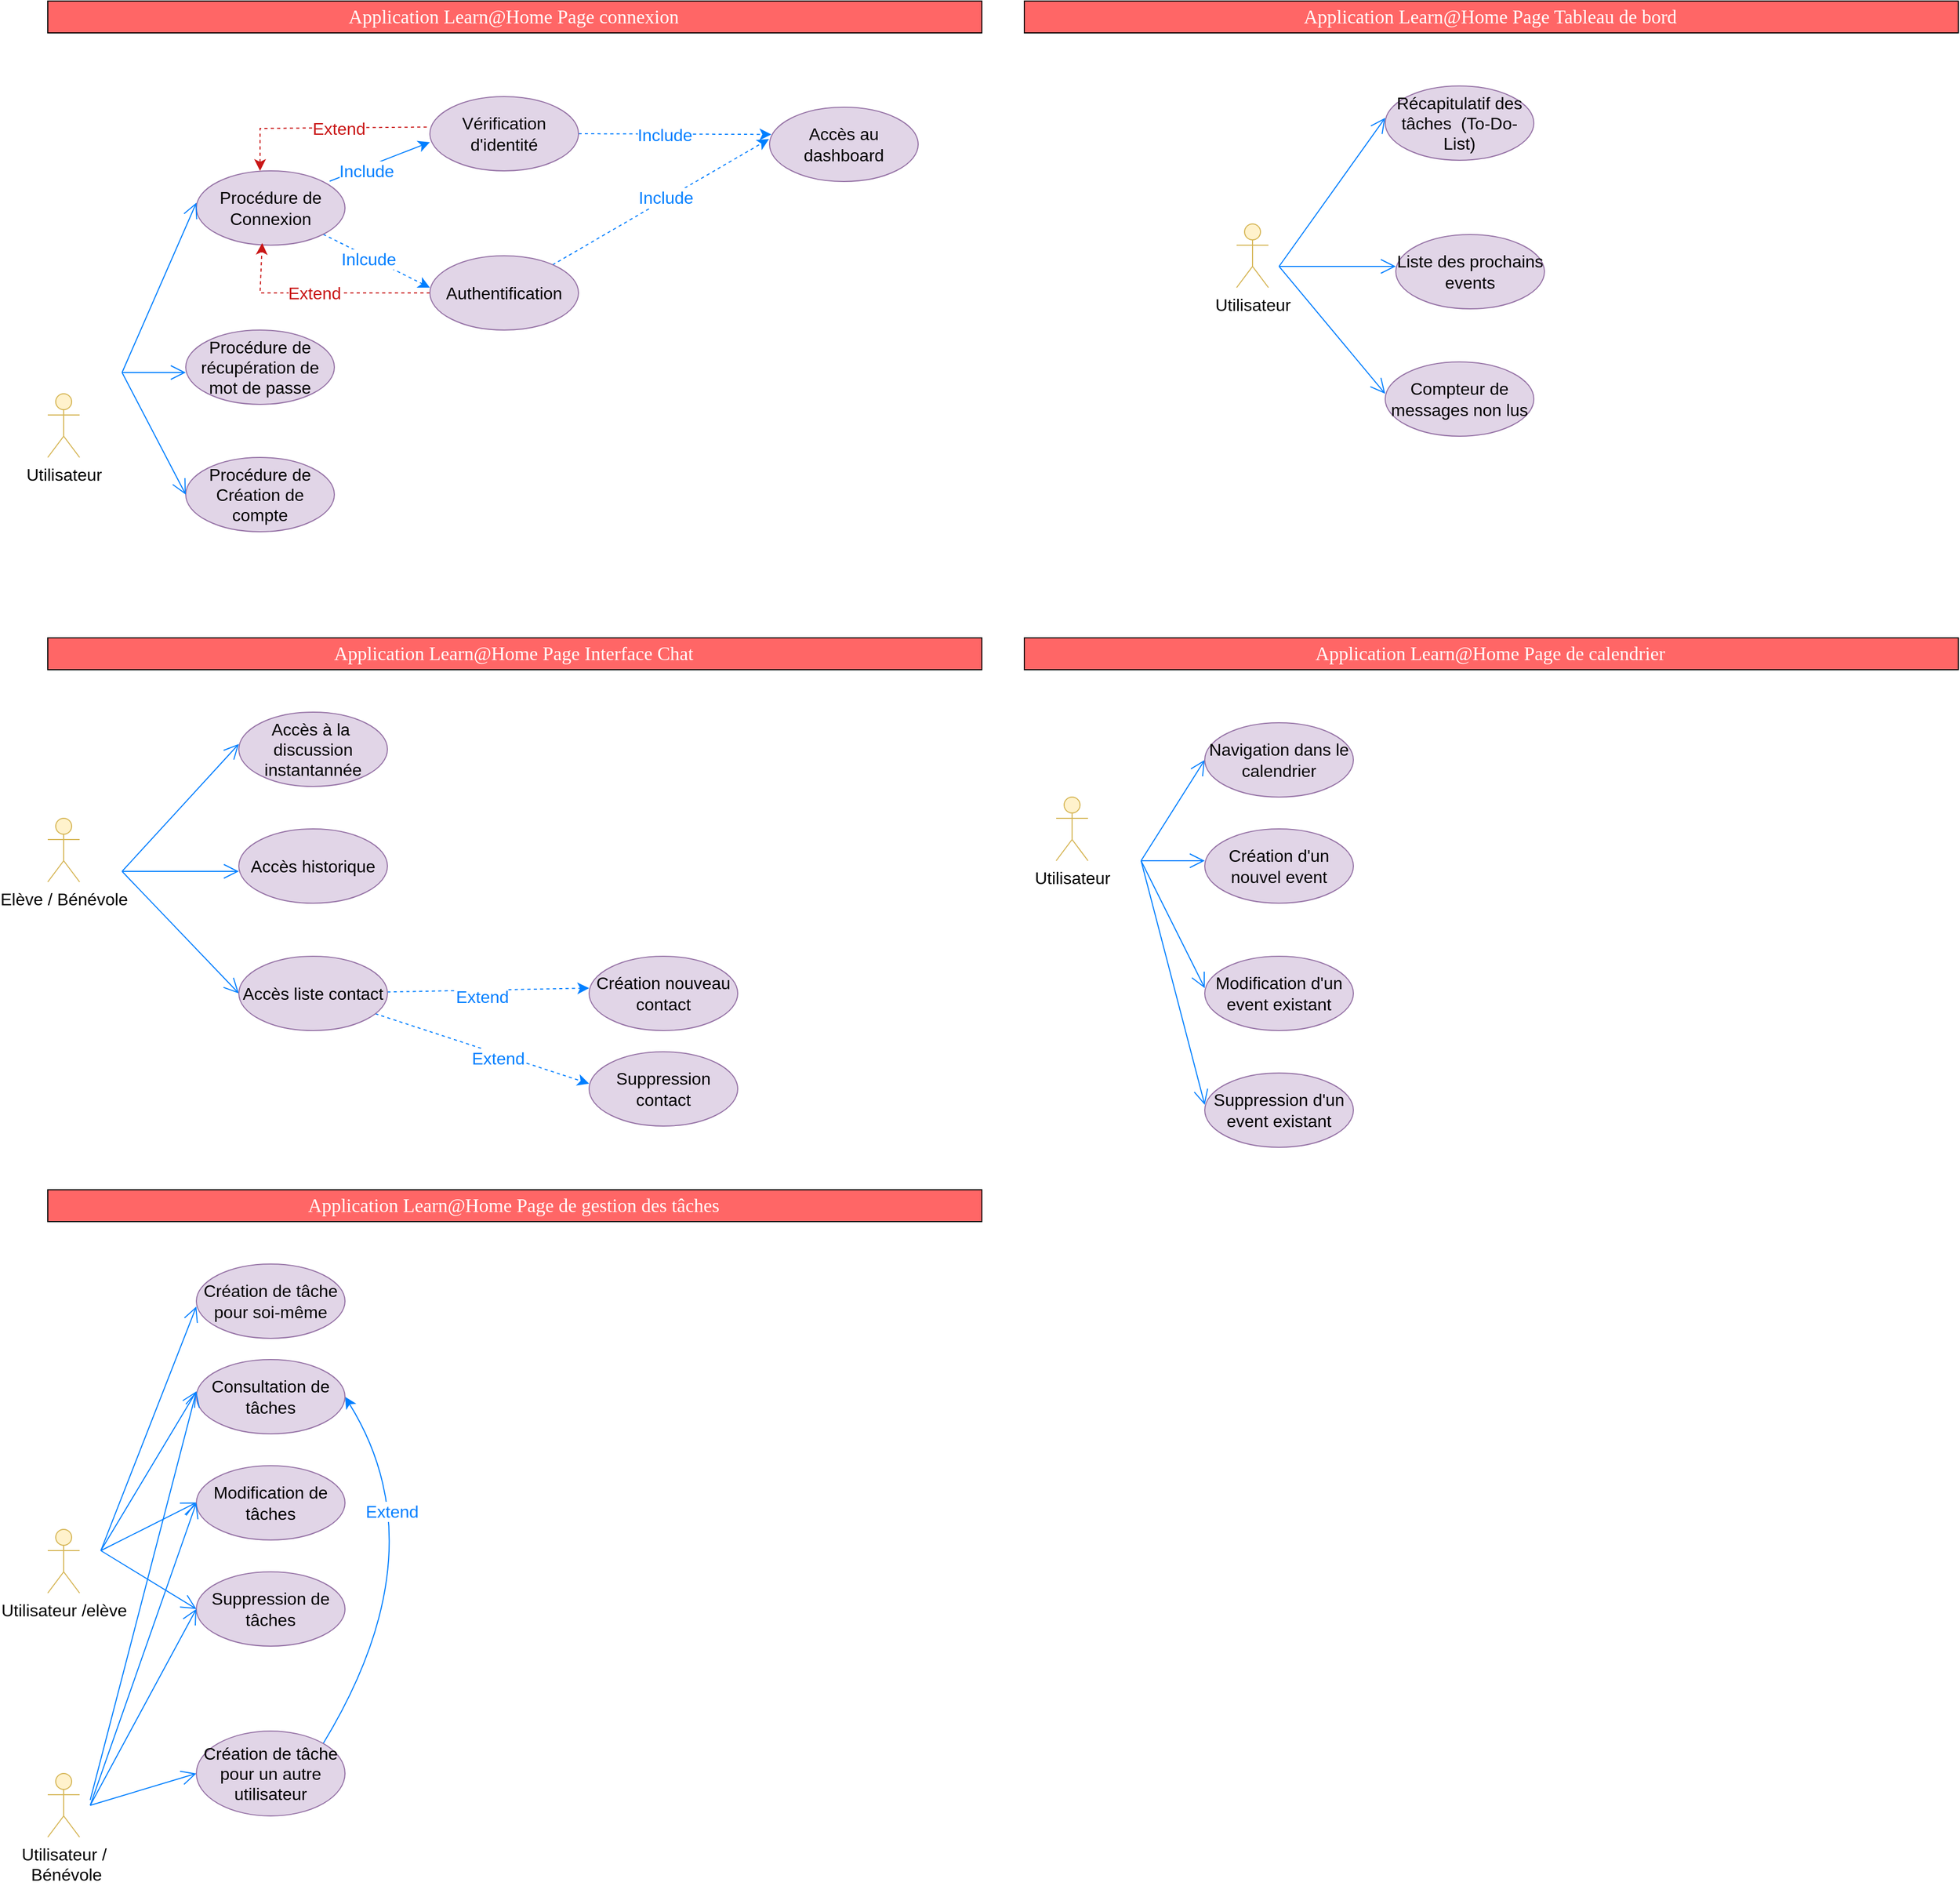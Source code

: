 <mxfile version="22.1.15" type="github">
  <diagram name="Page-1" id="1zsd9Qe-w-mNB6tBP4gk">
    <mxGraphModel dx="4207" dy="4542" grid="1" gridSize="10" guides="1" tooltips="1" connect="1" arrows="1" fold="1" page="0" pageScale="1" pageWidth="827" pageHeight="1169" math="0" shadow="0">
      <root>
        <mxCell id="0" />
        <mxCell id="1" parent="0" />
        <mxCell id="kUKV6NQQhQ4EJnf8gUJz-1" value="Utilisateur&lt;br&gt;" style="shape=umlActor;verticalLabelPosition=bottom;verticalAlign=top;html=1;fontSize=16;fillColor=#fff2cc;strokeColor=#d6b656;" parent="1" vertex="1">
          <mxGeometry x="-1480" y="-2630" width="30" height="60" as="geometry" />
        </mxCell>
        <mxCell id="kUKV6NQQhQ4EJnf8gUJz-37" value="Application Learn@Home Page connexion" style="text;strokeColor=default;fillColor=#FF6666;align=center;verticalAlign=top;rounded=0;fontSize=18;labelBackgroundColor=none;labelBorderColor=none;spacingTop=0;whiteSpace=wrap;html=1;fontFamily=Times New Roman;spacing=0;spacingRight=2;fontColor=#FFFFFF;" parent="1" vertex="1">
          <mxGeometry x="-1480" y="-3000" width="880" height="30" as="geometry" />
        </mxCell>
        <mxCell id="kUKV6NQQhQ4EJnf8gUJz-224" style="edgeStyle=none;curved=1;rounded=0;orthogonalLoop=1;jettySize=auto;html=1;fontSize=12;startSize=8;endSize=8;exitX=0.897;exitY=0.139;exitDx=0;exitDy=0;exitPerimeter=0;fillColor=#dae8fc;strokeColor=#007FFF;" parent="1" source="kUKV6NQQhQ4EJnf8gUJz-39" edge="1">
          <mxGeometry relative="1" as="geometry">
            <mxPoint x="-1120" y="-2867.06" as="targetPoint" />
            <mxPoint x="-1209.891" y="-2839.997" as="sourcePoint" />
          </mxGeometry>
        </mxCell>
        <mxCell id="kUKV6NQQhQ4EJnf8gUJz-226" value="&lt;font color=&quot;#007fff&quot;&gt;Include&lt;/font&gt;" style="edgeLabel;html=1;align=center;verticalAlign=middle;resizable=0;points=[];fontSize=16;" parent="kUKV6NQQhQ4EJnf8gUJz-224" vertex="1" connectable="0">
          <mxGeometry x="-0.311" y="-3" relative="1" as="geometry">
            <mxPoint as="offset" />
          </mxGeometry>
        </mxCell>
        <mxCell id="kUKV6NQQhQ4EJnf8gUJz-227" style="edgeStyle=none;curved=1;rounded=0;orthogonalLoop=1;jettySize=auto;html=1;fontSize=12;startSize=8;endSize=8;fillColor=#dae8fc;strokeColor=#007FFF;dashed=1;" parent="1" source="kUKV6NQQhQ4EJnf8gUJz-39" edge="1">
          <mxGeometry relative="1" as="geometry">
            <mxPoint x="-1120" y="-2730" as="targetPoint" />
          </mxGeometry>
        </mxCell>
        <mxCell id="kUKV6NQQhQ4EJnf8gUJz-229" value="&lt;font color=&quot;#007fff&quot;&gt;Inlcude&lt;/font&gt;" style="edgeLabel;html=1;align=center;verticalAlign=middle;resizable=0;points=[];fontSize=16;" parent="kUKV6NQQhQ4EJnf8gUJz-227" vertex="1" connectable="0">
          <mxGeometry x="-0.138" y="-2" relative="1" as="geometry">
            <mxPoint as="offset" />
          </mxGeometry>
        </mxCell>
        <mxCell id="kUKV6NQQhQ4EJnf8gUJz-39" value="Procédure de Connexion" style="ellipse;whiteSpace=wrap;html=1;fontSize=16;fillColor=#e1d5e7;strokeColor=#9673a6;" parent="1" vertex="1">
          <mxGeometry x="-1340" y="-2840" width="140" height="70" as="geometry" />
        </mxCell>
        <mxCell id="kUKV6NQQhQ4EJnf8gUJz-74" value="Procédure de récupération de mot de passe" style="ellipse;whiteSpace=wrap;html=1;fontSize=16;fillColor=#e1d5e7;strokeColor=#9673a6;" parent="1" vertex="1">
          <mxGeometry x="-1350" y="-2690" width="140" height="70" as="geometry" />
        </mxCell>
        <mxCell id="kUKV6NQQhQ4EJnf8gUJz-86" value="Procédure de Création de compte" style="ellipse;whiteSpace=wrap;html=1;fontSize=16;fillColor=#e1d5e7;strokeColor=#9673a6;" parent="1" vertex="1">
          <mxGeometry x="-1350" y="-2570" width="140" height="70" as="geometry" />
        </mxCell>
        <mxCell id="kUKV6NQQhQ4EJnf8gUJz-95" value="Application Learn@Home Page Tableau de bord" style="text;strokeColor=default;fillColor=#FF6666;align=center;verticalAlign=top;rounded=0;fontSize=18;labelBackgroundColor=none;labelBorderColor=none;spacingTop=0;whiteSpace=wrap;html=1;fontFamily=Times New Roman;spacing=0;spacingRight=2;fontColor=#FFFFFF;" parent="1" vertex="1">
          <mxGeometry x="-560" y="-3000" width="880" height="30" as="geometry" />
        </mxCell>
        <mxCell id="kUKV6NQQhQ4EJnf8gUJz-96" value="Utilisateur&lt;br&gt;" style="shape=umlActor;verticalLabelPosition=bottom;verticalAlign=top;html=1;fontSize=16;fillColor=#fff2cc;strokeColor=#d6b656;" parent="1" vertex="1">
          <mxGeometry x="-360" y="-2790" width="30" height="60" as="geometry" />
        </mxCell>
        <mxCell id="kUKV6NQQhQ4EJnf8gUJz-97" value="Récapitulatif des tâches&amp;nbsp; (To-Do-List)" style="ellipse;whiteSpace=wrap;html=1;fontSize=16;fillColor=#e1d5e7;strokeColor=#9673a6;" parent="1" vertex="1">
          <mxGeometry x="-220" y="-2920" width="140" height="70" as="geometry" />
        </mxCell>
        <mxCell id="kUKV6NQQhQ4EJnf8gUJz-98" value="Liste des prochains events" style="ellipse;whiteSpace=wrap;html=1;fontSize=16;fillColor=#e1d5e7;strokeColor=#9673a6;" parent="1" vertex="1">
          <mxGeometry x="-210" y="-2780" width="140" height="70" as="geometry" />
        </mxCell>
        <mxCell id="kUKV6NQQhQ4EJnf8gUJz-99" value="Compteur de messages non lus" style="ellipse;whiteSpace=wrap;html=1;fontSize=16;fillColor=#e1d5e7;strokeColor=#9673a6;" parent="1" vertex="1">
          <mxGeometry x="-220" y="-2660" width="140" height="70" as="geometry" />
        </mxCell>
        <mxCell id="kUKV6NQQhQ4EJnf8gUJz-116" value="" style="endArrow=open;endFill=1;endSize=12;html=1;rounded=0;fontSize=12;curved=1;fillColor=#dae8fc;strokeColor=#007FFF;" parent="1" edge="1">
          <mxGeometry width="160" relative="1" as="geometry">
            <mxPoint x="-1410" y="-2650" as="sourcePoint" />
            <mxPoint x="-1340" y="-2810" as="targetPoint" />
          </mxGeometry>
        </mxCell>
        <mxCell id="kUKV6NQQhQ4EJnf8gUJz-118" value="" style="endArrow=open;endFill=1;endSize=12;html=1;rounded=0;fontSize=12;curved=1;fillColor=#dae8fc;strokeColor=#007FFF;" parent="1" edge="1">
          <mxGeometry width="160" relative="1" as="geometry">
            <mxPoint x="-320" y="-2750" as="sourcePoint" />
            <mxPoint x="-210" y="-2750" as="targetPoint" />
          </mxGeometry>
        </mxCell>
        <mxCell id="kUKV6NQQhQ4EJnf8gUJz-119" value="" style="endArrow=open;endFill=1;endSize=12;html=1;rounded=0;fontSize=12;curved=1;fillColor=#dae8fc;strokeColor=#007FFF;" parent="1" edge="1">
          <mxGeometry width="160" relative="1" as="geometry">
            <mxPoint x="-320" y="-2750" as="sourcePoint" />
            <mxPoint x="-220" y="-2630" as="targetPoint" />
          </mxGeometry>
        </mxCell>
        <mxCell id="kUKV6NQQhQ4EJnf8gUJz-180" value="Application Learn@Home Page Interface Chat" style="text;strokeColor=default;fillColor=#FF6666;align=center;verticalAlign=top;rounded=0;fontSize=18;labelBackgroundColor=none;labelBorderColor=none;spacingTop=0;whiteSpace=wrap;html=1;fontFamily=Times New Roman;spacing=0;spacingRight=2;fontColor=#FFFFFF;" parent="1" vertex="1">
          <mxGeometry x="-1480" y="-2400" width="880" height="30" as="geometry" />
        </mxCell>
        <mxCell id="kUKV6NQQhQ4EJnf8gUJz-181" value="Elève / Bénévole" style="shape=umlActor;verticalLabelPosition=bottom;verticalAlign=top;html=1;fontSize=16;fillColor=#fff2cc;strokeColor=#d6b656;" parent="1" vertex="1">
          <mxGeometry x="-1480" y="-2230" width="30" height="60" as="geometry" />
        </mxCell>
        <mxCell id="kUKV6NQQhQ4EJnf8gUJz-184" value="" style="endArrow=open;endFill=1;endSize=12;html=1;rounded=0;fontSize=12;curved=1;strokeColor=#007FFF;" parent="1" edge="1">
          <mxGeometry width="160" relative="1" as="geometry">
            <mxPoint x="-1410" y="-2180" as="sourcePoint" />
            <mxPoint x="-1300" y="-2300" as="targetPoint" />
          </mxGeometry>
        </mxCell>
        <mxCell id="kUKV6NQQhQ4EJnf8gUJz-185" value="" style="endArrow=open;endFill=1;endSize=12;html=1;rounded=0;fontSize=12;curved=1;strokeColor=#007FFF;" parent="1" edge="1">
          <mxGeometry width="160" relative="1" as="geometry">
            <mxPoint x="-1410" y="-2180" as="sourcePoint" />
            <mxPoint x="-1300" y="-2180" as="targetPoint" />
          </mxGeometry>
        </mxCell>
        <mxCell id="kUKV6NQQhQ4EJnf8gUJz-186" value="" style="endArrow=open;endFill=1;endSize=12;html=1;rounded=0;fontSize=12;curved=1;strokeColor=#007FFF;entryX=0;entryY=0.5;entryDx=0;entryDy=0;" parent="1" edge="1" target="kUKV6NQQhQ4EJnf8gUJz-195">
          <mxGeometry width="160" relative="1" as="geometry">
            <mxPoint x="-1410" y="-2180" as="sourcePoint" />
            <mxPoint x="-1300" y="-1970" as="targetPoint" />
          </mxGeometry>
        </mxCell>
        <mxCell id="kUKV6NQQhQ4EJnf8gUJz-188" value="Accès à la&amp;nbsp; discussion instantannée" style="ellipse;whiteSpace=wrap;html=1;fontSize=16;fillColor=#e1d5e7;strokeColor=#9673a6;" parent="1" vertex="1">
          <mxGeometry x="-1300" y="-2330" width="140" height="70" as="geometry" />
        </mxCell>
        <mxCell id="kUKV6NQQhQ4EJnf8gUJz-189" value="Accès historique" style="ellipse;whiteSpace=wrap;html=1;fontSize=16;fillColor=#e1d5e7;strokeColor=#9673a6;" parent="1" vertex="1">
          <mxGeometry x="-1300" y="-2220" width="140" height="70" as="geometry" />
        </mxCell>
        <mxCell id="kUKV6NQQhQ4EJnf8gUJz-196" style="edgeStyle=none;curved=1;rounded=0;orthogonalLoop=1;jettySize=auto;html=1;fontSize=12;startSize=8;endSize=8;fillColor=#dae8fc;strokeColor=#007FFF;dashed=1;" parent="1" source="kUKV6NQQhQ4EJnf8gUJz-195" edge="1">
          <mxGeometry relative="1" as="geometry">
            <mxPoint x="-970" y="-2070" as="targetPoint" />
          </mxGeometry>
        </mxCell>
        <mxCell id="kUKV6NQQhQ4EJnf8gUJz-203" value="&lt;font color=&quot;#007fff&quot;&gt;Extend&lt;/font&gt;" style="edgeLabel;html=1;align=center;verticalAlign=middle;resizable=0;points=[];fontSize=16;" parent="kUKV6NQQhQ4EJnf8gUJz-196" vertex="1" connectable="0">
          <mxGeometry x="-0.066" y="-6" relative="1" as="geometry">
            <mxPoint as="offset" />
          </mxGeometry>
        </mxCell>
        <mxCell id="kUKV6NQQhQ4EJnf8gUJz-197" style="edgeStyle=none;curved=1;rounded=0;orthogonalLoop=1;jettySize=auto;html=1;fontSize=12;startSize=8;endSize=8;fillColor=#dae8fc;strokeColor=#007FFF;dashed=1;" parent="1" source="kUKV6NQQhQ4EJnf8gUJz-195" edge="1">
          <mxGeometry relative="1" as="geometry">
            <mxPoint x="-970" y="-1980" as="targetPoint" />
          </mxGeometry>
        </mxCell>
        <mxCell id="kUKV6NQQhQ4EJnf8gUJz-204" value="&lt;font color=&quot;#007fff&quot;&gt;Extend&lt;/font&gt;" style="edgeLabel;html=1;align=center;verticalAlign=middle;resizable=0;points=[];fontSize=16;" parent="kUKV6NQQhQ4EJnf8gUJz-197" vertex="1" connectable="0">
          <mxGeometry x="0.148" y="-4" relative="1" as="geometry">
            <mxPoint x="1" as="offset" />
          </mxGeometry>
        </mxCell>
        <mxCell id="kUKV6NQQhQ4EJnf8gUJz-195" value="Accès liste contact" style="ellipse;whiteSpace=wrap;html=1;fontSize=16;fillColor=#e1d5e7;strokeColor=#9673a6;" parent="1" vertex="1">
          <mxGeometry x="-1300" y="-2100" width="140" height="70" as="geometry" />
        </mxCell>
        <mxCell id="kUKV6NQQhQ4EJnf8gUJz-198" value="Création nouveau contact" style="ellipse;whiteSpace=wrap;html=1;fontSize=16;fillColor=#e1d5e7;strokeColor=#9673a6;" parent="1" vertex="1">
          <mxGeometry x="-970" y="-2100" width="140" height="70" as="geometry" />
        </mxCell>
        <mxCell id="kUKV6NQQhQ4EJnf8gUJz-199" value="Suppression contact" style="ellipse;whiteSpace=wrap;html=1;fontSize=16;fillColor=#e1d5e7;strokeColor=#9673a6;" parent="1" vertex="1">
          <mxGeometry x="-970" y="-2010" width="140" height="70" as="geometry" />
        </mxCell>
        <mxCell id="kUKV6NQQhQ4EJnf8gUJz-221" value="" style="endArrow=open;endFill=1;endSize=12;html=1;rounded=0;fontSize=12;curved=1;fillColor=#dae8fc;strokeColor=#007FFF;" parent="1" edge="1">
          <mxGeometry width="160" relative="1" as="geometry">
            <mxPoint x="-320" y="-2750" as="sourcePoint" />
            <mxPoint x="-220" y="-2890" as="targetPoint" />
          </mxGeometry>
        </mxCell>
        <mxCell id="kUKV6NQQhQ4EJnf8gUJz-222" value="" style="endArrow=open;endFill=1;endSize=12;html=1;rounded=0;fontSize=12;curved=1;fillColor=#dae8fc;strokeColor=#007FFF;entryX=0;entryY=0.5;entryDx=0;entryDy=0;" parent="1" edge="1" target="kUKV6NQQhQ4EJnf8gUJz-86">
          <mxGeometry width="160" relative="1" as="geometry">
            <mxPoint x="-1410" y="-2650" as="sourcePoint" />
            <mxPoint x="-1350" y="-2445.5" as="targetPoint" />
          </mxGeometry>
        </mxCell>
        <mxCell id="kUKV6NQQhQ4EJnf8gUJz-223" value="" style="endArrow=open;endFill=1;endSize=12;html=1;rounded=0;fontSize=12;curved=1;fillColor=#dae8fc;strokeColor=#007FFF;" parent="1" edge="1">
          <mxGeometry width="160" relative="1" as="geometry">
            <mxPoint x="-1410" y="-2650" as="sourcePoint" />
            <mxPoint x="-1350" y="-2650" as="targetPoint" />
          </mxGeometry>
        </mxCell>
        <mxCell id="kUKV6NQQhQ4EJnf8gUJz-242" style="edgeStyle=none;curved=1;rounded=0;orthogonalLoop=1;jettySize=auto;html=1;exitX=1;exitY=0.5;exitDx=0;exitDy=0;fontSize=12;startSize=8;endSize=8;dashed=1;fillColor=#dae8fc;strokeColor=#007FFF;entryX=0.012;entryY=0.366;entryDx=0;entryDy=0;entryPerimeter=0;" parent="1" source="kUKV6NQQhQ4EJnf8gUJz-225" target="kUKV6NQQhQ4EJnf8gUJz-246" edge="1">
          <mxGeometry relative="1" as="geometry">
            <mxPoint x="-798.04" y="-2873.75" as="targetPoint" />
          </mxGeometry>
        </mxCell>
        <mxCell id="kUKV6NQQhQ4EJnf8gUJz-245" value="&lt;font color=&quot;#007fff&quot;&gt;Include&lt;/font&gt;" style="edgeLabel;html=1;align=center;verticalAlign=middle;resizable=0;points=[];fontSize=16;" parent="kUKV6NQQhQ4EJnf8gUJz-242" vertex="1" connectable="0">
          <mxGeometry x="-0.122" relative="1" as="geometry">
            <mxPoint x="1" as="offset" />
          </mxGeometry>
        </mxCell>
        <mxCell id="kUKV6NQQhQ4EJnf8gUJz-255" style="edgeStyle=none;curved=0;rounded=0;orthogonalLoop=1;jettySize=auto;html=1;fontSize=12;startSize=8;endSize=8;entryX=0.5;entryY=0;entryDx=0;entryDy=0;exitX=-0.021;exitY=0.41;exitDx=0;exitDy=0;exitPerimeter=0;fillColor=#f8cecc;strokeColor=#C91616;dashed=1;" parent="1" source="kUKV6NQQhQ4EJnf8gUJz-225" edge="1">
          <mxGeometry relative="1" as="geometry">
            <mxPoint x="-1280" y="-2840" as="targetPoint" />
            <mxPoint x="-1129.72" y="-2879.48" as="sourcePoint" />
            <Array as="points">
              <mxPoint x="-1280" y="-2880" />
            </Array>
          </mxGeometry>
        </mxCell>
        <mxCell id="kUKV6NQQhQ4EJnf8gUJz-256" value="&lt;font color=&quot;#c91616&quot;&gt;Extend&lt;/font&gt;" style="edgeLabel;html=1;align=center;verticalAlign=middle;resizable=0;points=[];fontSize=16;" parent="kUKV6NQQhQ4EJnf8gUJz-255" vertex="1" connectable="0">
          <mxGeometry x="-0.097" y="1" relative="1" as="geometry">
            <mxPoint x="6" y="-1" as="offset" />
          </mxGeometry>
        </mxCell>
        <mxCell id="kUKV6NQQhQ4EJnf8gUJz-225" value="Vérification d&#39;identité" style="ellipse;whiteSpace=wrap;html=1;fontSize=16;fillColor=#e1d5e7;strokeColor=#9673a6;" parent="1" vertex="1">
          <mxGeometry x="-1120" y="-2910" width="140" height="70" as="geometry" />
        </mxCell>
        <mxCell id="kUKV6NQQhQ4EJnf8gUJz-241" style="edgeStyle=none;curved=1;rounded=0;orthogonalLoop=1;jettySize=auto;html=1;fontSize=12;startSize=8;endSize=8;dashed=1;fillColor=#dae8fc;strokeColor=#007FFF;entryX=-0.004;entryY=0.429;entryDx=0;entryDy=0;entryPerimeter=0;" parent="1" source="kUKV6NQQhQ4EJnf8gUJz-228" target="kUKV6NQQhQ4EJnf8gUJz-246" edge="1">
          <mxGeometry relative="1" as="geometry">
            <mxPoint x="-800" y="-2865" as="targetPoint" />
          </mxGeometry>
        </mxCell>
        <mxCell id="kUKV6NQQhQ4EJnf8gUJz-244" value="&lt;font color=&quot;#007fff&quot;&gt;Include&lt;/font&gt;" style="edgeLabel;html=1;align=center;verticalAlign=middle;resizable=0;points=[];fontSize=16;" parent="kUKV6NQQhQ4EJnf8gUJz-241" vertex="1" connectable="0">
          <mxGeometry x="0.051" y="2" relative="1" as="geometry">
            <mxPoint as="offset" />
          </mxGeometry>
        </mxCell>
        <mxCell id="kUKV6NQQhQ4EJnf8gUJz-251" style="edgeStyle=none;curved=0;rounded=0;orthogonalLoop=1;jettySize=auto;html=1;fontSize=12;startSize=8;endSize=8;entryX=0.443;entryY=0.971;entryDx=0;entryDy=0;entryPerimeter=0;fillColor=#f8cecc;strokeColor=#C91616;dashed=1;" parent="1" source="kUKV6NQQhQ4EJnf8gUJz-228" target="kUKV6NQQhQ4EJnf8gUJz-39" edge="1">
          <mxGeometry relative="1" as="geometry">
            <mxPoint x="-1280" y="-2725" as="targetPoint" />
            <Array as="points">
              <mxPoint x="-1280" y="-2725" />
            </Array>
          </mxGeometry>
        </mxCell>
        <mxCell id="kUKV6NQQhQ4EJnf8gUJz-252" value="&lt;font color=&quot;#c91616&quot;&gt;Extend&lt;/font&gt;" style="edgeLabel;html=1;align=center;verticalAlign=middle;resizable=0;points=[];fontSize=16;" parent="kUKV6NQQhQ4EJnf8gUJz-251" vertex="1" connectable="0">
          <mxGeometry x="0.053" relative="1" as="geometry">
            <mxPoint as="offset" />
          </mxGeometry>
        </mxCell>
        <mxCell id="kUKV6NQQhQ4EJnf8gUJz-228" value="Authentification" style="ellipse;whiteSpace=wrap;html=1;fontSize=16;fillColor=#e1d5e7;strokeColor=#9673a6;" parent="1" vertex="1">
          <mxGeometry x="-1120" y="-2760" width="140" height="70" as="geometry" />
        </mxCell>
        <mxCell id="kUKV6NQQhQ4EJnf8gUJz-246" value="Accès au dashboard" style="ellipse;whiteSpace=wrap;html=1;fontSize=16;fillColor=#e1d5e7;strokeColor=#9673a6;" parent="1" vertex="1">
          <mxGeometry x="-800" y="-2900" width="140" height="70" as="geometry" />
        </mxCell>
        <mxCell id="kUKV6NQQhQ4EJnf8gUJz-278" value="Application Learn@Home Page de calendrier" style="text;strokeColor=default;fillColor=#FF6666;align=center;verticalAlign=top;rounded=0;fontSize=18;labelBackgroundColor=none;labelBorderColor=none;spacingTop=0;whiteSpace=wrap;html=1;fontFamily=Times New Roman;spacing=0;spacingRight=2;fontColor=#FFFFFF;" parent="1" vertex="1">
          <mxGeometry x="-560" y="-2400" width="880" height="30" as="geometry" />
        </mxCell>
        <mxCell id="kUKV6NQQhQ4EJnf8gUJz-279" value="Utilisateur&lt;br&gt;" style="shape=umlActor;verticalLabelPosition=bottom;verticalAlign=top;html=1;fontSize=16;fillColor=#fff2cc;strokeColor=#d6b656;" parent="1" vertex="1">
          <mxGeometry x="-530" y="-2250" width="30" height="60" as="geometry" />
        </mxCell>
        <mxCell id="kUKV6NQQhQ4EJnf8gUJz-283" value="" style="endArrow=open;endFill=1;endSize=12;html=1;rounded=0;fontSize=12;curved=1;strokeColor=#007FFF;entryX=0;entryY=0.5;entryDx=0;entryDy=0;" parent="1" edge="1" target="kUKV6NQQhQ4EJnf8gUJz-286">
          <mxGeometry width="160" relative="1" as="geometry">
            <mxPoint x="-450" y="-2190" as="sourcePoint" />
            <mxPoint x="-390" y="-2320" as="targetPoint" />
          </mxGeometry>
        </mxCell>
        <mxCell id="kUKV6NQQhQ4EJnf8gUJz-284" value="" style="endArrow=open;endFill=1;endSize=12;html=1;rounded=0;fontSize=12;curved=1;strokeColor=#007FFF;" parent="1" edge="1">
          <mxGeometry width="160" relative="1" as="geometry">
            <mxPoint x="-450" y="-2190" as="sourcePoint" />
            <mxPoint x="-390" y="-2190" as="targetPoint" />
          </mxGeometry>
        </mxCell>
        <mxCell id="kUKV6NQQhQ4EJnf8gUJz-286" value="Navigation dans le calendrier" style="ellipse;whiteSpace=wrap;html=1;fontSize=16;fillColor=#e1d5e7;strokeColor=#9673a6;" parent="1" vertex="1">
          <mxGeometry x="-390" y="-2320" width="140" height="70" as="geometry" />
        </mxCell>
        <mxCell id="kUKV6NQQhQ4EJnf8gUJz-287" value="Création d&#39;un nouvel event" style="ellipse;whiteSpace=wrap;html=1;fontSize=16;fillColor=#e1d5e7;strokeColor=#9673a6;" parent="1" vertex="1">
          <mxGeometry x="-390" y="-2220" width="140" height="70" as="geometry" />
        </mxCell>
        <mxCell id="kUKV6NQQhQ4EJnf8gUJz-288" value="" style="endArrow=open;endFill=1;endSize=12;html=1;rounded=0;fontSize=12;curved=1;strokeColor=#007FFF;" parent="1" edge="1">
          <mxGeometry width="160" relative="1" as="geometry">
            <mxPoint x="-450" y="-2190" as="sourcePoint" />
            <mxPoint x="-390" y="-2070" as="targetPoint" />
          </mxGeometry>
        </mxCell>
        <mxCell id="kUKV6NQQhQ4EJnf8gUJz-289" value="" style="endArrow=open;endFill=1;endSize=12;html=1;rounded=0;fontSize=12;curved=1;strokeColor=#007FFF;" parent="1" edge="1">
          <mxGeometry width="160" relative="1" as="geometry">
            <mxPoint x="-450" y="-2190" as="sourcePoint" />
            <mxPoint x="-390" y="-1960" as="targetPoint" />
          </mxGeometry>
        </mxCell>
        <mxCell id="kUKV6NQQhQ4EJnf8gUJz-290" value="Modification d&#39;un event existant" style="ellipse;whiteSpace=wrap;html=1;fontSize=16;fillColor=#e1d5e7;strokeColor=#9673a6;" parent="1" vertex="1">
          <mxGeometry x="-390" y="-2100" width="140" height="70" as="geometry" />
        </mxCell>
        <mxCell id="kUKV6NQQhQ4EJnf8gUJz-291" value="Suppression d&#39;un event existant" style="ellipse;whiteSpace=wrap;html=1;fontSize=16;fillColor=#e1d5e7;strokeColor=#9673a6;" parent="1" vertex="1">
          <mxGeometry x="-390" y="-1990" width="140" height="70" as="geometry" />
        </mxCell>
        <mxCell id="kUKV6NQQhQ4EJnf8gUJz-323" value="Application Learn@Home Page de gestion des tâches" style="text;strokeColor=default;fillColor=#FF6666;align=center;verticalAlign=top;rounded=0;fontSize=18;labelBackgroundColor=none;labelBorderColor=none;spacingTop=0;whiteSpace=wrap;html=1;fontFamily=Times New Roman;spacing=0;spacingRight=2;fontColor=#FFFFFF;" parent="1" vertex="1">
          <mxGeometry x="-1480" y="-1880" width="880" height="30" as="geometry" />
        </mxCell>
        <mxCell id="kUKV6NQQhQ4EJnf8gUJz-324" value="Utilisateur /elève" style="shape=umlActor;verticalLabelPosition=bottom;verticalAlign=top;html=1;fontSize=16;fillColor=#fff2cc;strokeColor=#d6b656;" parent="1" vertex="1">
          <mxGeometry x="-1480" y="-1560" width="30" height="60" as="geometry" />
        </mxCell>
        <mxCell id="kUKV6NQQhQ4EJnf8gUJz-327" value="" style="endArrow=open;endFill=1;endSize=12;html=1;rounded=0;fontSize=12;curved=1;strokeColor=#007FFF;" parent="1" edge="1">
          <mxGeometry width="160" relative="1" as="geometry">
            <mxPoint x="-1430" y="-1540" as="sourcePoint" />
            <mxPoint x="-1340" y="-1770" as="targetPoint" />
          </mxGeometry>
        </mxCell>
        <mxCell id="kUKV6NQQhQ4EJnf8gUJz-328" value="" style="endArrow=open;endFill=1;endSize=12;html=1;rounded=0;fontSize=12;curved=1;strokeColor=#007FFF;" parent="1" edge="1">
          <mxGeometry width="160" relative="1" as="geometry">
            <mxPoint x="-1430" y="-1540" as="sourcePoint" />
            <mxPoint x="-1340" y="-1690" as="targetPoint" />
          </mxGeometry>
        </mxCell>
        <mxCell id="kUKV6NQQhQ4EJnf8gUJz-329" value="" style="endArrow=open;endFill=1;endSize=12;html=1;rounded=0;fontSize=12;curved=1;strokeColor=#007FFF;" parent="1" edge="1">
          <mxGeometry width="160" relative="1" as="geometry">
            <mxPoint x="-1430" y="-1540" as="sourcePoint" />
            <mxPoint x="-1340" y="-1585.34" as="targetPoint" />
          </mxGeometry>
        </mxCell>
        <mxCell id="kUKV6NQQhQ4EJnf8gUJz-330" value="" style="endArrow=open;endFill=1;endSize=12;html=1;rounded=0;fontSize=12;curved=1;strokeColor=#007FFF;" parent="1" edge="1">
          <mxGeometry width="160" relative="1" as="geometry">
            <mxPoint x="-1440" y="-1300" as="sourcePoint" />
            <mxPoint x="-1340" y="-1330" as="targetPoint" />
          </mxGeometry>
        </mxCell>
        <mxCell id="kUKV6NQQhQ4EJnf8gUJz-333" value="Utilisateur /&lt;br&gt;&amp;nbsp;Bénévole" style="shape=umlActor;verticalLabelPosition=bottom;verticalAlign=top;html=1;fontSize=16;fillColor=#fff2cc;strokeColor=#d6b656;" parent="1" vertex="1">
          <mxGeometry x="-1480" y="-1330" width="30" height="60" as="geometry" />
        </mxCell>
        <mxCell id="kUKV6NQQhQ4EJnf8gUJz-336" value="Création de tâche pour soi-même" style="ellipse;whiteSpace=wrap;html=1;fontSize=16;fillColor=#e1d5e7;strokeColor=#9673a6;" parent="1" vertex="1">
          <mxGeometry x="-1340" y="-1810" width="140" height="70" as="geometry" />
        </mxCell>
        <mxCell id="mY0RuLTUbNtjpvg7fHiF-1" style="edgeStyle=none;curved=1;rounded=0;orthogonalLoop=1;jettySize=auto;html=1;exitX=1;exitY=0;exitDx=0;exitDy=0;entryX=1;entryY=0.5;entryDx=0;entryDy=0;fontSize=12;startSize=8;endSize=8;fillColor=#dae8fc;strokeColor=#007FFF;" parent="1" source="kUKV6NQQhQ4EJnf8gUJz-337" target="kUKV6NQQhQ4EJnf8gUJz-338" edge="1">
          <mxGeometry relative="1" as="geometry">
            <Array as="points">
              <mxPoint x="-1110" y="-1540" />
            </Array>
          </mxGeometry>
        </mxCell>
        <mxCell id="mY0RuLTUbNtjpvg7fHiF-2" value="&lt;font color=&quot;#007fff&quot;&gt;Extend&lt;/font&gt;" style="edgeLabel;html=1;align=center;verticalAlign=middle;resizable=0;points=[];fontSize=16;" parent="mY0RuLTUbNtjpvg7fHiF-1" vertex="1" connectable="0">
          <mxGeometry x="0.402" y="20" relative="1" as="geometry">
            <mxPoint as="offset" />
          </mxGeometry>
        </mxCell>
        <mxCell id="kUKV6NQQhQ4EJnf8gUJz-337" value="Création de tâche pour un autre utilisateur" style="ellipse;whiteSpace=wrap;html=1;fontSize=16;fillColor=#e1d5e7;strokeColor=#9673a6;" parent="1" vertex="1">
          <mxGeometry x="-1340" y="-1370" width="140" height="80" as="geometry" />
        </mxCell>
        <mxCell id="kUKV6NQQhQ4EJnf8gUJz-338" value="Consultation de tâches" style="ellipse;whiteSpace=wrap;html=1;fontSize=16;fillColor=#e1d5e7;strokeColor=#9673a6;" parent="1" vertex="1">
          <mxGeometry x="-1340" y="-1720" width="140" height="70" as="geometry" />
        </mxCell>
        <mxCell id="kUKV6NQQhQ4EJnf8gUJz-340" value="Modification de tâches" style="ellipse;whiteSpace=wrap;html=1;fontSize=16;fillColor=#e1d5e7;strokeColor=#9673a6;" parent="1" vertex="1">
          <mxGeometry x="-1340" y="-1620" width="140" height="70" as="geometry" />
        </mxCell>
        <mxCell id="kUKV6NQQhQ4EJnf8gUJz-342" value="" style="endArrow=open;endFill=1;endSize=12;html=1;rounded=0;fontSize=12;curved=1;strokeColor=#007FFF;entryX=0;entryY=0.5;entryDx=0;entryDy=0;" parent="1" edge="1" target="kUKV6NQQhQ4EJnf8gUJz-344">
          <mxGeometry width="160" relative="1" as="geometry">
            <mxPoint x="-1430" y="-1540" as="sourcePoint" />
            <mxPoint x="-1340" y="-1490" as="targetPoint" />
          </mxGeometry>
        </mxCell>
        <mxCell id="kUKV6NQQhQ4EJnf8gUJz-344" value="Suppression de tâches" style="ellipse;whiteSpace=wrap;html=1;fontSize=16;fillColor=#e1d5e7;strokeColor=#9673a6;" parent="1" vertex="1">
          <mxGeometry x="-1340" y="-1520" width="140" height="70" as="geometry" />
        </mxCell>
        <mxCell id="a3xLqp_mZcLnd-MGu28U-4" value="" style="endArrow=open;endFill=1;endSize=12;html=1;rounded=0;fontSize=12;curved=1;strokeColor=#007FFF;" edge="1" parent="1">
          <mxGeometry width="160" relative="1" as="geometry">
            <mxPoint x="-1440" y="-1305" as="sourcePoint" />
            <mxPoint x="-1340" y="-1690" as="targetPoint" />
          </mxGeometry>
        </mxCell>
        <mxCell id="a3xLqp_mZcLnd-MGu28U-5" value="" style="endArrow=open;endFill=1;endSize=12;html=1;rounded=0;fontSize=12;curved=1;strokeColor=#007FFF;entryX=0;entryY=0.5;entryDx=0;entryDy=0;" edge="1" parent="1" target="kUKV6NQQhQ4EJnf8gUJz-344">
          <mxGeometry width="160" relative="1" as="geometry">
            <mxPoint x="-1440" y="-1300" as="sourcePoint" />
            <mxPoint x="-1340" y="-1365" as="targetPoint" />
          </mxGeometry>
        </mxCell>
        <mxCell id="a3xLqp_mZcLnd-MGu28U-6" value="" style="endArrow=open;endFill=1;endSize=12;html=1;rounded=0;fontSize=12;curved=1;strokeColor=#007FFF;entryX=0;entryY=0.5;entryDx=0;entryDy=0;" edge="1" parent="1" target="kUKV6NQQhQ4EJnf8gUJz-340">
          <mxGeometry width="160" relative="1" as="geometry">
            <mxPoint x="-1440" y="-1300" as="sourcePoint" />
            <mxPoint x="-1330" y="-1320" as="targetPoint" />
          </mxGeometry>
        </mxCell>
      </root>
    </mxGraphModel>
  </diagram>
</mxfile>

